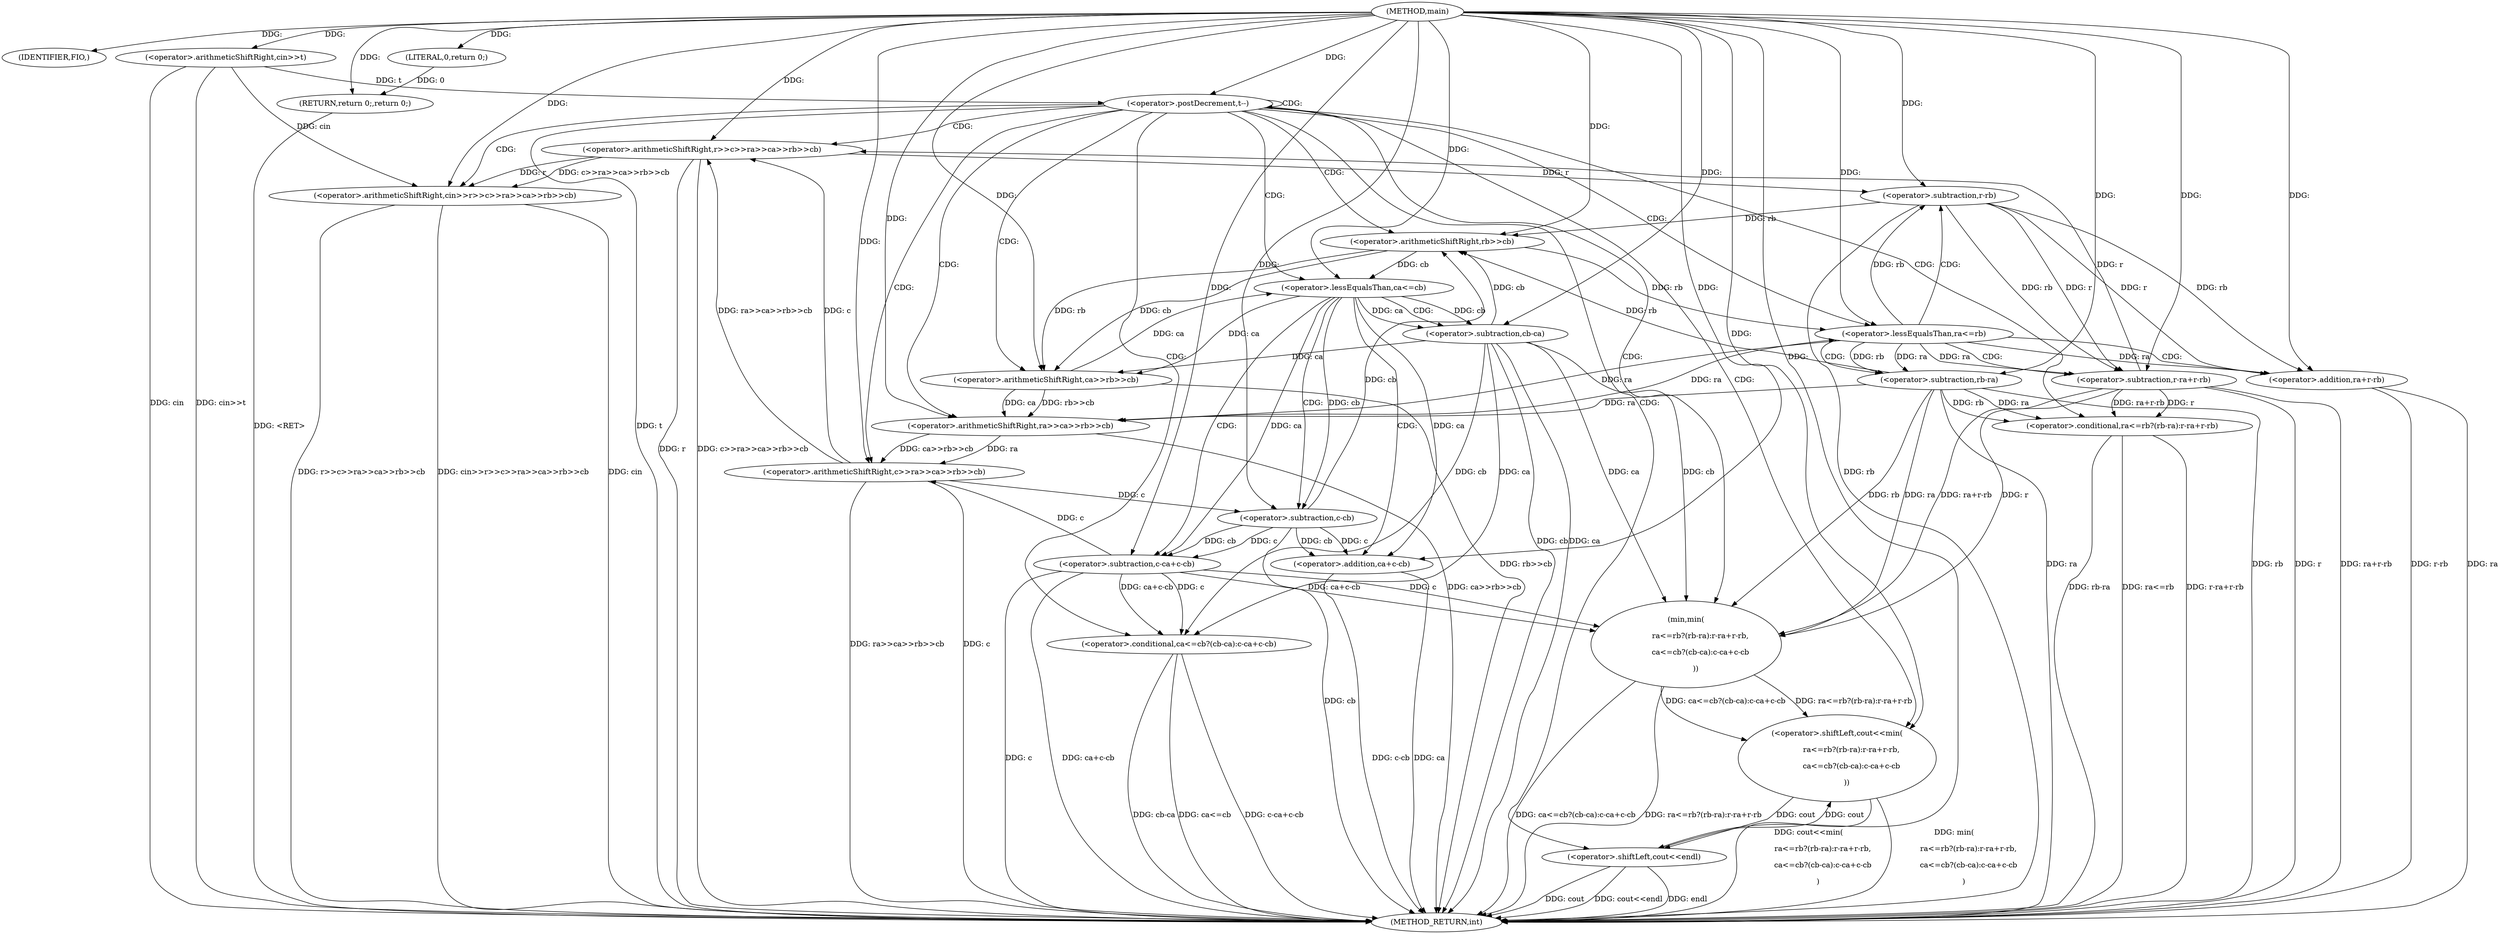 digraph "main" {  
"1000123" [label = "(METHOD,main)" ]
"1000189" [label = "(METHOD_RETURN,int)" ]
"1000125" [label = "(IDENTIFIER,FIO,)" ]
"1000127" [label = "(<operator>.arithmeticShiftRight,cin>>t)" ]
"1000187" [label = "(RETURN,return 0;,return 0;)" ]
"1000131" [label = "(<operator>.postDecrement,t--)" ]
"1000188" [label = "(LITERAL,0,return 0;)" ]
"1000140" [label = "(<operator>.arithmeticShiftRight,cin>>r>>c>>ra>>ca>>rb>>cb)" ]
"1000153" [label = "(<operator>.shiftLeft,cout<<min(\n            ra<=rb?(rb-ra):r-ra+r-rb,\n            ca<=cb?(cb-ca):c-ca+c-cb\n        ))" ]
"1000184" [label = "(<operator>.shiftLeft,cout<<endl)" ]
"1000142" [label = "(<operator>.arithmeticShiftRight,r>>c>>ra>>ca>>rb>>cb)" ]
"1000155" [label = "(min,min(\n            ra<=rb?(rb-ra):r-ra+r-rb,\n            ca<=cb?(cb-ca):c-ca+c-cb\n        ))" ]
"1000144" [label = "(<operator>.arithmeticShiftRight,c>>ra>>ca>>rb>>cb)" ]
"1000156" [label = "(<operator>.conditional,ra<=rb?(rb-ra):r-ra+r-rb)" ]
"1000170" [label = "(<operator>.conditional,ca<=cb?(cb-ca):c-ca+c-cb)" ]
"1000146" [label = "(<operator>.arithmeticShiftRight,ra>>ca>>rb>>cb)" ]
"1000157" [label = "(<operator>.lessEqualsThan,ra<=rb)" ]
"1000160" [label = "(<operator>.subtraction,rb-ra)" ]
"1000163" [label = "(<operator>.subtraction,r-ra+r-rb)" ]
"1000171" [label = "(<operator>.lessEqualsThan,ca<=cb)" ]
"1000174" [label = "(<operator>.subtraction,cb-ca)" ]
"1000177" [label = "(<operator>.subtraction,c-ca+c-cb)" ]
"1000148" [label = "(<operator>.arithmeticShiftRight,ca>>rb>>cb)" ]
"1000165" [label = "(<operator>.addition,ra+r-rb)" ]
"1000179" [label = "(<operator>.addition,ca+c-cb)" ]
"1000150" [label = "(<operator>.arithmeticShiftRight,rb>>cb)" ]
"1000167" [label = "(<operator>.subtraction,r-rb)" ]
"1000181" [label = "(<operator>.subtraction,c-cb)" ]
  "1000127" -> "1000189"  [ label = "DDG: cin"] 
  "1000127" -> "1000189"  [ label = "DDG: cin>>t"] 
  "1000131" -> "1000189"  [ label = "DDG: t"] 
  "1000140" -> "1000189"  [ label = "DDG: cin"] 
  "1000142" -> "1000189"  [ label = "DDG: r"] 
  "1000144" -> "1000189"  [ label = "DDG: c"] 
  "1000148" -> "1000189"  [ label = "DDG: rb>>cb"] 
  "1000146" -> "1000189"  [ label = "DDG: ca>>rb>>cb"] 
  "1000144" -> "1000189"  [ label = "DDG: ra>>ca>>rb>>cb"] 
  "1000142" -> "1000189"  [ label = "DDG: c>>ra>>ca>>rb>>cb"] 
  "1000140" -> "1000189"  [ label = "DDG: r>>c>>ra>>ca>>rb>>cb"] 
  "1000140" -> "1000189"  [ label = "DDG: cin>>r>>c>>ra>>ca>>rb>>cb"] 
  "1000156" -> "1000189"  [ label = "DDG: ra<=rb"] 
  "1000163" -> "1000189"  [ label = "DDG: r"] 
  "1000165" -> "1000189"  [ label = "DDG: ra"] 
  "1000167" -> "1000189"  [ label = "DDG: rb"] 
  "1000165" -> "1000189"  [ label = "DDG: r-rb"] 
  "1000163" -> "1000189"  [ label = "DDG: ra+r-rb"] 
  "1000156" -> "1000189"  [ label = "DDG: r-ra+r-rb"] 
  "1000160" -> "1000189"  [ label = "DDG: rb"] 
  "1000160" -> "1000189"  [ label = "DDG: ra"] 
  "1000156" -> "1000189"  [ label = "DDG: rb-ra"] 
  "1000155" -> "1000189"  [ label = "DDG: ra<=rb?(rb-ra):r-ra+r-rb"] 
  "1000170" -> "1000189"  [ label = "DDG: ca<=cb"] 
  "1000177" -> "1000189"  [ label = "DDG: c"] 
  "1000179" -> "1000189"  [ label = "DDG: ca"] 
  "1000181" -> "1000189"  [ label = "DDG: cb"] 
  "1000179" -> "1000189"  [ label = "DDG: c-cb"] 
  "1000177" -> "1000189"  [ label = "DDG: ca+c-cb"] 
  "1000170" -> "1000189"  [ label = "DDG: c-ca+c-cb"] 
  "1000174" -> "1000189"  [ label = "DDG: cb"] 
  "1000174" -> "1000189"  [ label = "DDG: ca"] 
  "1000170" -> "1000189"  [ label = "DDG: cb-ca"] 
  "1000155" -> "1000189"  [ label = "DDG: ca<=cb?(cb-ca):c-ca+c-cb"] 
  "1000153" -> "1000189"  [ label = "DDG: min(\n            ra<=rb?(rb-ra):r-ra+r-rb,\n            ca<=cb?(cb-ca):c-ca+c-cb\n        )"] 
  "1000153" -> "1000189"  [ label = "DDG: cout<<min(\n            ra<=rb?(rb-ra):r-ra+r-rb,\n            ca<=cb?(cb-ca):c-ca+c-cb\n        )"] 
  "1000184" -> "1000189"  [ label = "DDG: cout"] 
  "1000184" -> "1000189"  [ label = "DDG: cout<<endl"] 
  "1000187" -> "1000189"  [ label = "DDG: <RET>"] 
  "1000184" -> "1000189"  [ label = "DDG: endl"] 
  "1000123" -> "1000125"  [ label = "DDG: "] 
  "1000188" -> "1000187"  [ label = "DDG: 0"] 
  "1000123" -> "1000187"  [ label = "DDG: "] 
  "1000123" -> "1000127"  [ label = "DDG: "] 
  "1000123" -> "1000188"  [ label = "DDG: "] 
  "1000127" -> "1000131"  [ label = "DDG: t"] 
  "1000123" -> "1000131"  [ label = "DDG: "] 
  "1000127" -> "1000140"  [ label = "DDG: cin"] 
  "1000123" -> "1000140"  [ label = "DDG: "] 
  "1000142" -> "1000140"  [ label = "DDG: r"] 
  "1000142" -> "1000140"  [ label = "DDG: c>>ra>>ca>>rb>>cb"] 
  "1000184" -> "1000153"  [ label = "DDG: cout"] 
  "1000123" -> "1000153"  [ label = "DDG: "] 
  "1000155" -> "1000153"  [ label = "DDG: ra<=rb?(rb-ra):r-ra+r-rb"] 
  "1000155" -> "1000153"  [ label = "DDG: ca<=cb?(cb-ca):c-ca+c-cb"] 
  "1000153" -> "1000184"  [ label = "DDG: cout"] 
  "1000123" -> "1000184"  [ label = "DDG: "] 
  "1000163" -> "1000142"  [ label = "DDG: r"] 
  "1000123" -> "1000142"  [ label = "DDG: "] 
  "1000144" -> "1000142"  [ label = "DDG: ra>>ca>>rb>>cb"] 
  "1000144" -> "1000142"  [ label = "DDG: c"] 
  "1000163" -> "1000155"  [ label = "DDG: r"] 
  "1000163" -> "1000155"  [ label = "DDG: ra+r-rb"] 
  "1000160" -> "1000155"  [ label = "DDG: ra"] 
  "1000160" -> "1000155"  [ label = "DDG: rb"] 
  "1000174" -> "1000155"  [ label = "DDG: ca"] 
  "1000174" -> "1000155"  [ label = "DDG: cb"] 
  "1000177" -> "1000155"  [ label = "DDG: ca+c-cb"] 
  "1000177" -> "1000155"  [ label = "DDG: c"] 
  "1000177" -> "1000144"  [ label = "DDG: c"] 
  "1000123" -> "1000144"  [ label = "DDG: "] 
  "1000146" -> "1000144"  [ label = "DDG: ca>>rb>>cb"] 
  "1000146" -> "1000144"  [ label = "DDG: ra"] 
  "1000160" -> "1000156"  [ label = "DDG: ra"] 
  "1000160" -> "1000156"  [ label = "DDG: rb"] 
  "1000163" -> "1000156"  [ label = "DDG: r"] 
  "1000163" -> "1000156"  [ label = "DDG: ra+r-rb"] 
  "1000174" -> "1000170"  [ label = "DDG: ca"] 
  "1000174" -> "1000170"  [ label = "DDG: cb"] 
  "1000177" -> "1000170"  [ label = "DDG: ca+c-cb"] 
  "1000177" -> "1000170"  [ label = "DDG: c"] 
  "1000160" -> "1000146"  [ label = "DDG: ra"] 
  "1000123" -> "1000146"  [ label = "DDG: "] 
  "1000157" -> "1000146"  [ label = "DDG: ra"] 
  "1000148" -> "1000146"  [ label = "DDG: rb>>cb"] 
  "1000148" -> "1000146"  [ label = "DDG: ca"] 
  "1000146" -> "1000157"  [ label = "DDG: ra"] 
  "1000123" -> "1000157"  [ label = "DDG: "] 
  "1000150" -> "1000157"  [ label = "DDG: rb"] 
  "1000157" -> "1000160"  [ label = "DDG: rb"] 
  "1000123" -> "1000160"  [ label = "DDG: "] 
  "1000157" -> "1000160"  [ label = "DDG: ra"] 
  "1000167" -> "1000163"  [ label = "DDG: r"] 
  "1000123" -> "1000163"  [ label = "DDG: "] 
  "1000167" -> "1000163"  [ label = "DDG: rb"] 
  "1000157" -> "1000163"  [ label = "DDG: ra"] 
  "1000148" -> "1000171"  [ label = "DDG: ca"] 
  "1000123" -> "1000171"  [ label = "DDG: "] 
  "1000150" -> "1000171"  [ label = "DDG: cb"] 
  "1000171" -> "1000174"  [ label = "DDG: cb"] 
  "1000123" -> "1000174"  [ label = "DDG: "] 
  "1000171" -> "1000174"  [ label = "DDG: ca"] 
  "1000181" -> "1000177"  [ label = "DDG: c"] 
  "1000123" -> "1000177"  [ label = "DDG: "] 
  "1000171" -> "1000177"  [ label = "DDG: ca"] 
  "1000181" -> "1000177"  [ label = "DDG: cb"] 
  "1000174" -> "1000148"  [ label = "DDG: ca"] 
  "1000123" -> "1000148"  [ label = "DDG: "] 
  "1000171" -> "1000148"  [ label = "DDG: ca"] 
  "1000150" -> "1000148"  [ label = "DDG: rb"] 
  "1000150" -> "1000148"  [ label = "DDG: cb"] 
  "1000157" -> "1000165"  [ label = "DDG: ra"] 
  "1000123" -> "1000165"  [ label = "DDG: "] 
  "1000167" -> "1000165"  [ label = "DDG: r"] 
  "1000167" -> "1000165"  [ label = "DDG: rb"] 
  "1000171" -> "1000179"  [ label = "DDG: ca"] 
  "1000123" -> "1000179"  [ label = "DDG: "] 
  "1000181" -> "1000179"  [ label = "DDG: c"] 
  "1000181" -> "1000179"  [ label = "DDG: cb"] 
  "1000167" -> "1000150"  [ label = "DDG: rb"] 
  "1000160" -> "1000150"  [ label = "DDG: rb"] 
  "1000123" -> "1000150"  [ label = "DDG: "] 
  "1000181" -> "1000150"  [ label = "DDG: cb"] 
  "1000174" -> "1000150"  [ label = "DDG: cb"] 
  "1000142" -> "1000167"  [ label = "DDG: r"] 
  "1000123" -> "1000167"  [ label = "DDG: "] 
  "1000157" -> "1000167"  [ label = "DDG: rb"] 
  "1000144" -> "1000181"  [ label = "DDG: c"] 
  "1000123" -> "1000181"  [ label = "DDG: "] 
  "1000171" -> "1000181"  [ label = "DDG: cb"] 
  "1000131" -> "1000153"  [ label = "CDG: "] 
  "1000131" -> "1000142"  [ label = "CDG: "] 
  "1000131" -> "1000156"  [ label = "CDG: "] 
  "1000131" -> "1000150"  [ label = "CDG: "] 
  "1000131" -> "1000148"  [ label = "CDG: "] 
  "1000131" -> "1000144"  [ label = "CDG: "] 
  "1000131" -> "1000157"  [ label = "CDG: "] 
  "1000131" -> "1000131"  [ label = "CDG: "] 
  "1000131" -> "1000155"  [ label = "CDG: "] 
  "1000131" -> "1000170"  [ label = "CDG: "] 
  "1000131" -> "1000171"  [ label = "CDG: "] 
  "1000131" -> "1000184"  [ label = "CDG: "] 
  "1000131" -> "1000146"  [ label = "CDG: "] 
  "1000131" -> "1000140"  [ label = "CDG: "] 
  "1000157" -> "1000165"  [ label = "CDG: "] 
  "1000157" -> "1000163"  [ label = "CDG: "] 
  "1000157" -> "1000167"  [ label = "CDG: "] 
  "1000157" -> "1000160"  [ label = "CDG: "] 
  "1000171" -> "1000174"  [ label = "CDG: "] 
  "1000171" -> "1000179"  [ label = "CDG: "] 
  "1000171" -> "1000177"  [ label = "CDG: "] 
  "1000171" -> "1000181"  [ label = "CDG: "] 
}
